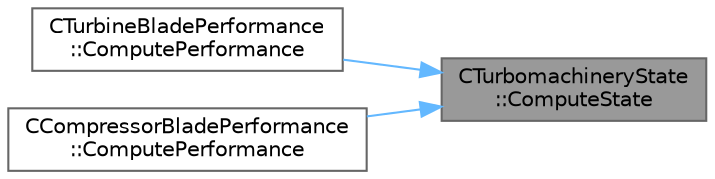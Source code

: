 digraph "CTurbomachineryState::ComputeState"
{
 // LATEX_PDF_SIZE
  bgcolor="transparent";
  edge [fontname=Helvetica,fontsize=10,labelfontname=Helvetica,labelfontsize=10];
  node [fontname=Helvetica,fontsize=10,shape=box,height=0.2,width=0.4];
  rankdir="RL";
  Node1 [id="Node000001",label="CTurbomachineryState\l::ComputeState",height=0.2,width=0.4,color="gray40", fillcolor="grey60", style="filled", fontcolor="black",tooltip=" "];
  Node1 -> Node2 [id="edge1_Node000001_Node000002",dir="back",color="steelblue1",style="solid",tooltip=" "];
  Node2 [id="Node000002",label="CTurbineBladePerformance\l::ComputePerformance",height=0.2,width=0.4,color="grey40", fillcolor="white", style="filled",URL="$classCTurbineBladePerformance.html#aaa35eca235d0770990ba278a06955340",tooltip=" "];
  Node1 -> Node3 [id="edge2_Node000001_Node000003",dir="back",color="steelblue1",style="solid",tooltip=" "];
  Node3 [id="Node000003",label="CCompressorBladePerformance\l::ComputePerformance",height=0.2,width=0.4,color="grey40", fillcolor="white", style="filled",URL="$classCCompressorBladePerformance.html#a0f893ece6419441d7e0060a0f08ed2b1",tooltip=" "];
}
